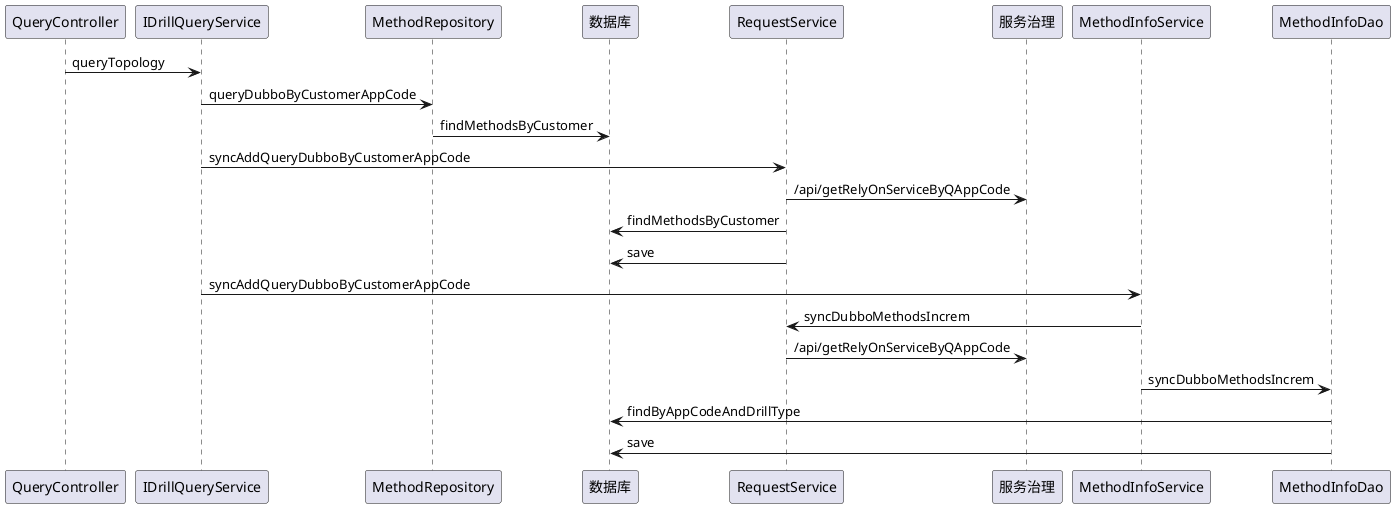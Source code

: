 @startuml
QueryController -> IDrillQueryService: queryTopology
IDrillQueryService -> MethodRepository: queryDubboByCustomerAppCode
MethodRepository -> 数据库: findMethodsByCustomer
IDrillQueryService -> RequestService: syncAddQueryDubboByCustomerAppCode
RequestService -> 服务治理: /api/getRelyOnServiceByQAppCode
RequestService -> 数据库: findMethodsByCustomer
RequestService -> 数据库: save
IDrillQueryService -> MethodInfoService: syncAddQueryDubboByCustomerAppCode
MethodInfoService -> RequestService: syncDubboMethodsIncrem
RequestService -> 服务治理: /api/getRelyOnServiceByQAppCode
MethodInfoService -> MethodInfoDao: syncDubboMethodsIncrem
MethodInfoDao -> 数据库: findByAppCodeAndDrillType
MethodInfoDao -> 数据库: save
@enduml